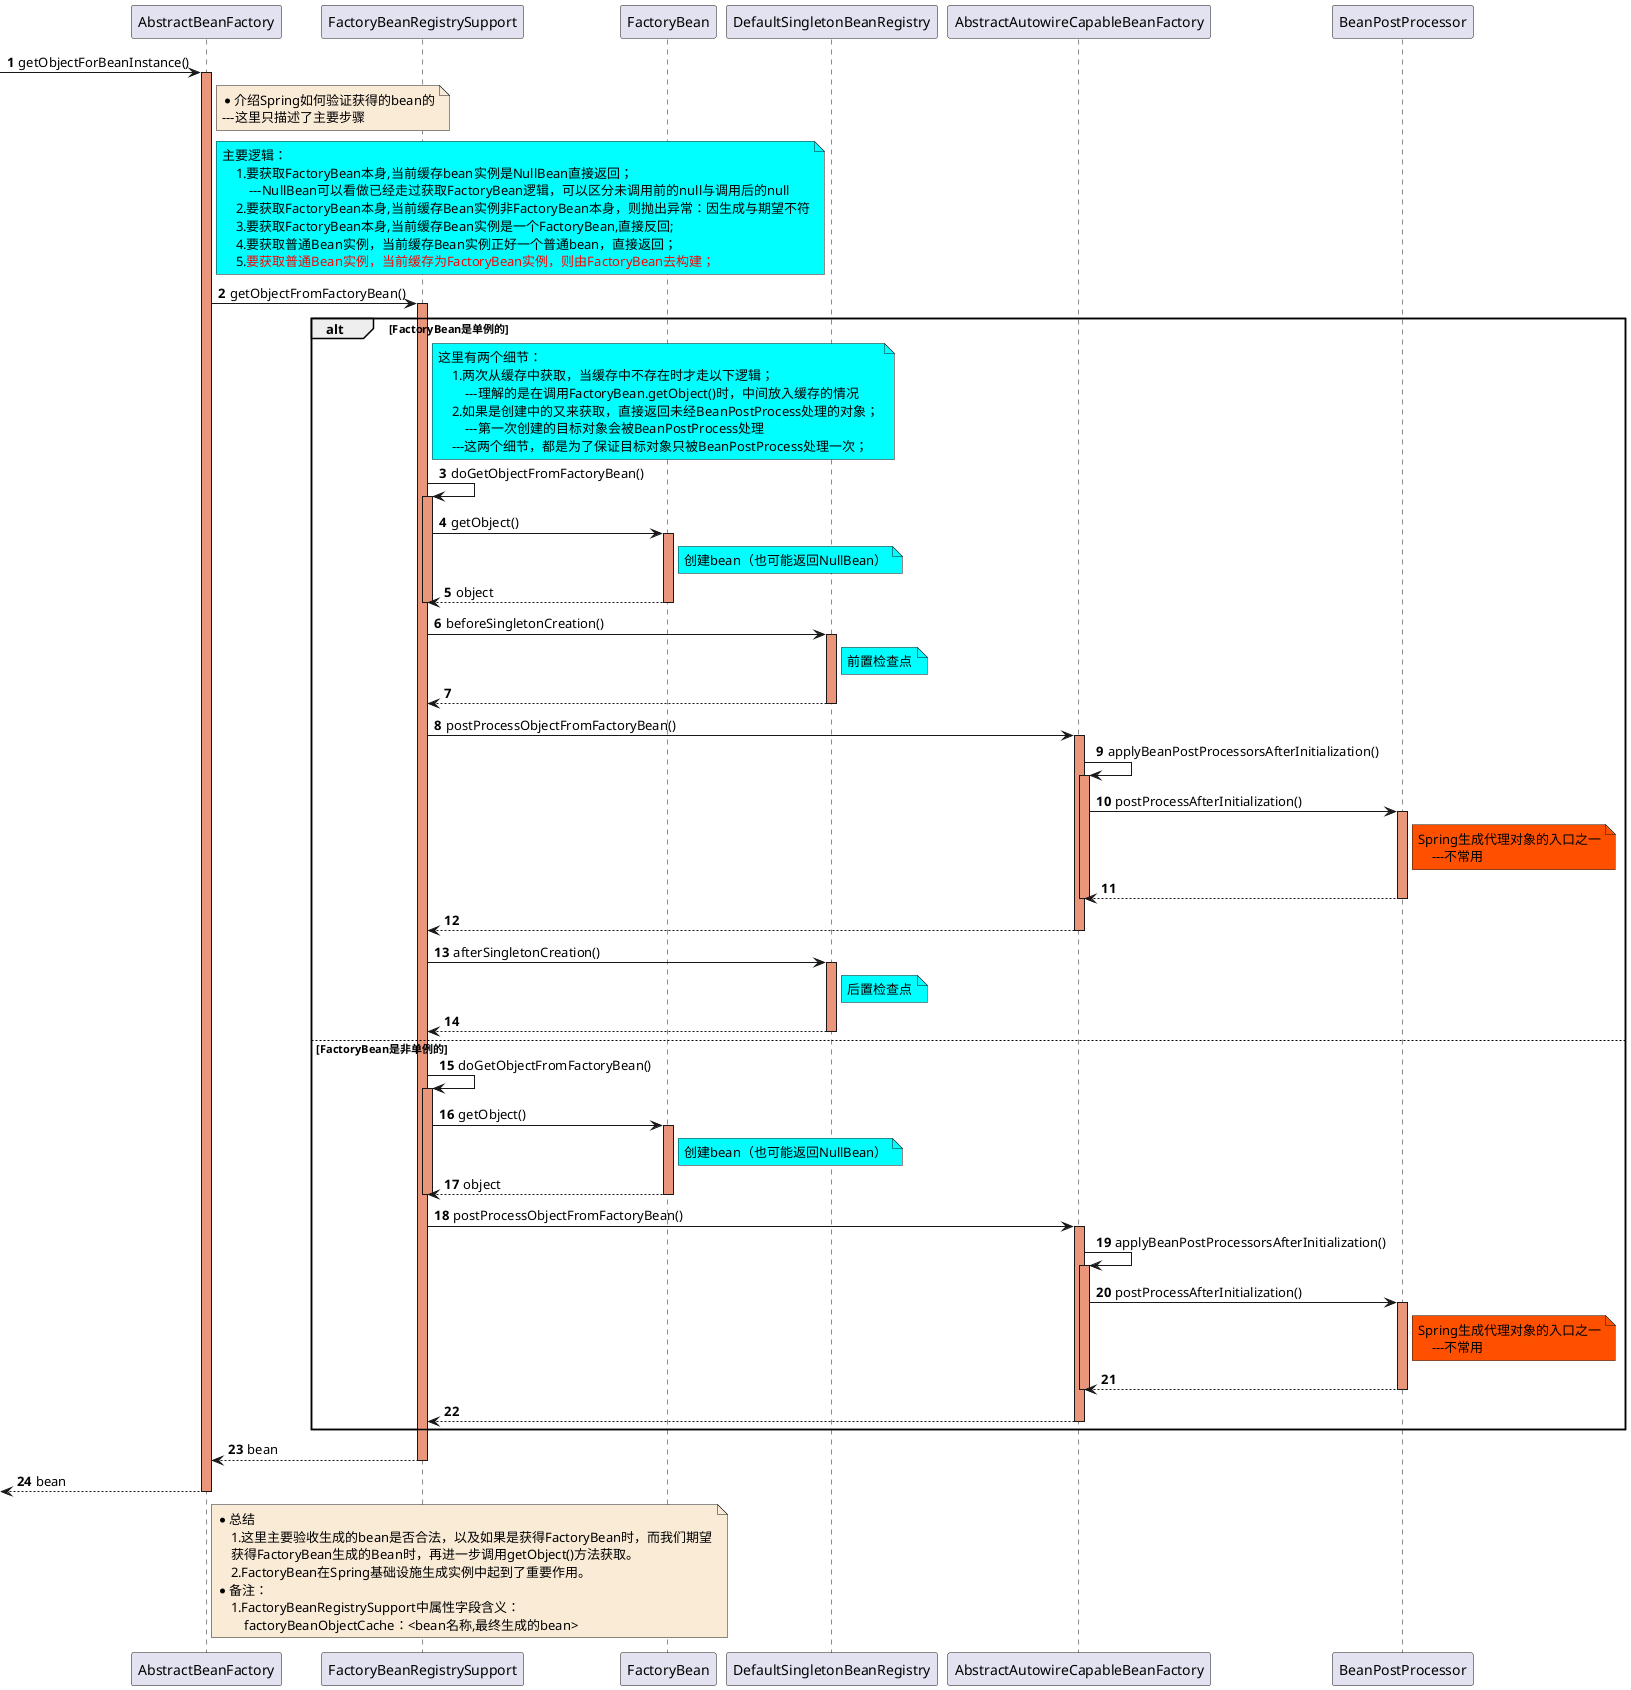 @startuml

autonumber

->AbstractBeanFactory:getObjectForBeanInstance()
activate AbstractBeanFactory #DarkSalmon

    note right of AbstractBeanFactory #FAEBD7
        *介绍Spring如何验证获得的bean的
        ---这里只描述了主要步骤
    end note

    note right of AbstractBeanFactory #aqua
        主要逻辑：
            1.要获取FactoryBean本身,当前缓存bean实例是NullBean直接返回；
                ---NullBean可以看做已经走过获取FactoryBean逻辑，可以区分未调用前的null与调用后的null
            2.要获取FactoryBean本身,当前缓存Bean实例非FactoryBean本身，则抛出异常：因生成与期望不符
            3.要获取FactoryBean本身,当前缓存Bean实例是一个FactoryBean,直接反回;
            4.要获取普通Bean实例，当前缓存Bean实例正好一个普通bean，直接返回；
            5.<font color=red>要获取普通Bean实例，当前缓存为FactoryBean实例，则由FactoryBean去构建；</font>
    end note

    AbstractBeanFactory->FactoryBeanRegistrySupport : getObjectFromFactoryBean()
    activate FactoryBeanRegistrySupport #DarkSalmon
        alt FactoryBean是单例的
            note right of FactoryBeanRegistrySupport #aqua
                这里有两个细节：
                    1.两次从缓存中获取，当缓存中不存在时才走以下逻辑；
                        ---理解的是在调用FactoryBean.getObject()时，中间放入缓存的情况
                    2.如果是创建中的又来获取，直接返回未经BeanPostProcess处理的对象；
                        ---第一次创建的目标对象会被BeanPostProcess处理
                    ---这两个细节，都是为了保证目标对象只被BeanPostProcess处理一次；
            end note

            FactoryBeanRegistrySupport -> FactoryBeanRegistrySupport :doGetObjectFromFactoryBean()
            activate FactoryBeanRegistrySupport #DarkSalmon

                FactoryBeanRegistrySupport -> FactoryBean : getObject()
                activate FactoryBean #DarkSalmon
                    note right of FactoryBean #aqua
                        创建bean（也可能返回NullBean）
                    end note
                FactoryBean --> FactoryBeanRegistrySupport : object
                deactivate FactoryBean

            deactivate FactoryBeanRegistrySupport

            FactoryBeanRegistrySupport -> DefaultSingletonBeanRegistry :beforeSingletonCreation()
            activate DefaultSingletonBeanRegistry #DarkSalmon

                note right of DefaultSingletonBeanRegistry #aqua
                    前置检查点
                end note

            DefaultSingletonBeanRegistry --> FactoryBeanRegistrySupport
            deactivate DefaultSingletonBeanRegistry

            FactoryBeanRegistrySupport -> AbstractAutowireCapableBeanFactory :postProcessObjectFromFactoryBean()
            activate AbstractAutowireCapableBeanFactory #DarkSalmon

                AbstractAutowireCapableBeanFactory -> AbstractAutowireCapableBeanFactory :applyBeanPostProcessorsAfterInitialization()
                activate AbstractAutowireCapableBeanFactory #DarkSalmon

                    AbstractAutowireCapableBeanFactory -> BeanPostProcessor :postProcessAfterInitialization()
                    activate BeanPostProcessor #DarkSalmon
                        note right of BeanPostProcessor #FF5000
                            Spring生成代理对象的入口之一
                                ---不常用
                        end note
                    BeanPostProcessor --> AbstractAutowireCapableBeanFactory
                    deactivate BeanPostProcessor

                deactivate AbstractAutowireCapableBeanFactory

            AbstractAutowireCapableBeanFactory --> FactoryBeanRegistrySupport
            deactivate AbstractAutowireCapableBeanFactory

            FactoryBeanRegistrySupport -> DefaultSingletonBeanRegistry :afterSingletonCreation()
            activate DefaultSingletonBeanRegistry #DarkSalmon

                note right of DefaultSingletonBeanRegistry #aqua
                    后置检查点
                end note

            DefaultSingletonBeanRegistry --> FactoryBeanRegistrySupport
            deactivate DefaultSingletonBeanRegistry

        else FactoryBean是非单例的

            FactoryBeanRegistrySupport -> FactoryBeanRegistrySupport :doGetObjectFromFactoryBean()
            activate FactoryBeanRegistrySupport #DarkSalmon

                FactoryBeanRegistrySupport -> FactoryBean : getObject()
                activate FactoryBean #DarkSalmon
                    note right of FactoryBean #aqua
                        创建bean（也可能返回NullBean）
                    end note
                FactoryBean --> FactoryBeanRegistrySupport : object
                deactivate FactoryBean

            deactivate FactoryBeanRegistrySupport

            FactoryBeanRegistrySupport -> AbstractAutowireCapableBeanFactory :postProcessObjectFromFactoryBean()
            activate AbstractAutowireCapableBeanFactory #DarkSalmon

                AbstractAutowireCapableBeanFactory -> AbstractAutowireCapableBeanFactory :applyBeanPostProcessorsAfterInitialization()
                activate AbstractAutowireCapableBeanFactory #DarkSalmon

                    AbstractAutowireCapableBeanFactory -> BeanPostProcessor :postProcessAfterInitialization()
                    activate BeanPostProcessor #DarkSalmon
                        note right of BeanPostProcessor #FF5000
                            Spring生成代理对象的入口之一
                                ---不常用
                        end note
                    BeanPostProcessor --> AbstractAutowireCapableBeanFactory
                    deactivate BeanPostProcessor

                deactivate AbstractAutowireCapableBeanFactory

            AbstractAutowireCapableBeanFactory --> FactoryBeanRegistrySupport
            deactivate AbstractAutowireCapableBeanFactory

        end

    AbstractBeanFactory<--FactoryBeanRegistrySupport : bean
    deactivate FactoryBeanRegistrySupport

<--AbstractBeanFactory : bean
deactivate AbstractBeanFactory
    note right of AbstractBeanFactory #FAEBD7
        *总结
            1.这里主要验收生成的bean是否合法，以及如果是获得FactoryBean时，而我们期望
            获得FactoryBean生成的Bean时，再进一步调用getObject()方法获取。
            2.FactoryBean在Spring基础设施生成实例中起到了重要作用。
        *备注：
            1.FactoryBeanRegistrySupport中属性字段含义：
                factoryBeanObjectCache：<bean名称,最终生成的bean>
    end note

@enduml